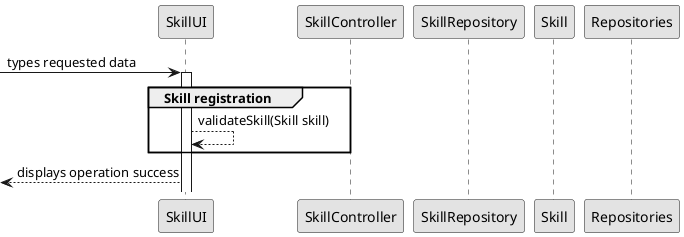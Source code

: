 @startuml
skinparam monochrome true
skinparam packageStyle rectangle
skinparam shadowing false



'hide footbox
participant SkillUI as UI
participant SkillController as CTRL
participant SkillRepository as skillRepository
participant Skill as skill
participant Repositories as PLAT


-> UI: types requested data
activate UI

    group Skill registration
        UI --> UI: validateSkill(Skill skill)
    end
    <-- UI : displays operation success
deactivate CTRL

@enduml